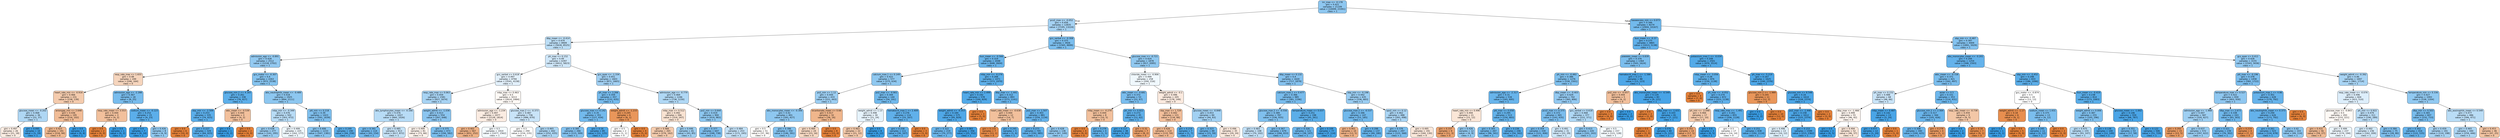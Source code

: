 digraph Tree {
node [shape=box, style="filled, rounded", color="black", fontname="helvetica"] ;
edge [fontname="helvetica"] ;
0 [label="inr_max <= -0.178\ngini = 0.421\nsamples = 21109\nvalue = [10099, 23391]\nclass = 1", fillcolor="#8ec7f0"] ;
1 [label="pco2_max <= -0.052\ngini = 0.456\nsamples = 12835\nvalue = [7195, 13224]\nclass = 1", fillcolor="#a5d2f3"] ;
0 -> 1 [labeldistance=2.5, labelangle=45, headlabel="True"] ;
2 [label="dbp_mean <= -0.414\ngini = 0.479\nsamples = 8909\nvalue = [5630, 8525]\nclass = 1", fillcolor="#bcdef6"] ;
1 -> 2 ;
3 [label="admission_age <= -0.891\ngini = 0.428\nsamples = 2512\nvalue = [1218, 2702]\nclass = 1", fillcolor="#92c9f1"] ;
2 -> 3 ;
4 [label="resp_rate_max <= 1.655\ngini = 0.48\nsamples = 249\nvalue = [246, 164]\nclass = 0", fillcolor="#f6d5bd"] ;
3 -> 4 ;
5 [label="heart_rate_min <= -0.916\ngini = 0.466\nsamples = 231\nvalue = [238, 139]\nclass = 0", fillcolor="#f4cbad"] ;
4 -> 5 ;
6 [label="glucose_mean <= -0.202\ngini = 0.468\nsamples = 36\nvalue = [22, 37]\nclass = 1", fillcolor="#afd7f4"] ;
5 -> 6 ;
7 [label="gini = 0.497\nsamples = 26\nvalue = [21, 18]\nclass = 0", fillcolor="#fbede3"] ;
6 -> 7 ;
8 [label="gini = 0.095\nsamples = 10\nvalue = [1, 19]\nclass = 1", fillcolor="#43a2e6"] ;
6 -> 8 ;
9 [label="aniongap_min <= 2.648\ngini = 0.436\nsamples = 195\nvalue = [216, 102]\nclass = 0", fillcolor="#f1bc96"] ;
5 -> 9 ;
10 [label="gini = 0.423\nsamples = 191\nvalue = [216, 94]\nclass = 0", fillcolor="#f0b88f"] ;
9 -> 10 ;
11 [label="gini = 0.0\nsamples = 4\nvalue = [0, 8]\nclass = 1", fillcolor="#399de5"] ;
9 -> 11 ;
12 [label="admission_age <= -2.288\ngini = 0.367\nsamples = 18\nvalue = [8, 25]\nclass = 1", fillcolor="#78bced"] ;
4 -> 12 ;
13 [label="resp_rate_mean <= 3.553\ngini = 0.444\nsamples = 3\nvalue = [4, 2]\nclass = 0", fillcolor="#f2c09c"] ;
12 -> 13 ;
14 [label="gini = 0.0\nsamples = 2\nvalue = [4, 0]\nclass = 0", fillcolor="#e58139"] ;
13 -> 14 ;
15 [label="gini = 0.0\nsamples = 1\nvalue = [0, 2]\nclass = 1", fillcolor="#399de5"] ;
13 -> 15 ;
16 [label="sodium_mean <= -0.123\ngini = 0.252\nsamples = 15\nvalue = [4, 23]\nclass = 1", fillcolor="#5baeea"] ;
12 -> 16 ;
17 [label="gini = 0.0\nsamples = 7\nvalue = [0, 14]\nclass = 1", fillcolor="#399de5"] ;
16 -> 17 ;
18 [label="gini = 0.426\nsamples = 8\nvalue = [4, 9]\nclass = 1", fillcolor="#91c9f1"] ;
16 -> 18 ;
19 [label="gcs_motor <= -0.307\ngini = 0.4\nsamples = 2263\nvalue = [972, 2538]\nclass = 1", fillcolor="#85c3ef"] ;
3 -> 19 ;
20 [label="glucose_min.2 <= 4.183\ngini = 0.261\nsamples = 338\nvalue = [78, 427]\nclass = 1", fillcolor="#5dafea"] ;
19 -> 20 ;
21 [label="sbp_min <= -2.509\ngini = 0.253\nsamples = 335\nvalue = [74, 425]\nclass = 1", fillcolor="#5baeea"] ;
20 -> 21 ;
22 [label="gini = 0.0\nsamples = 6\nvalue = [10, 0]\nclass = 0", fillcolor="#e58139"] ;
21 -> 22 ;
23 [label="gini = 0.227\nsamples = 329\nvalue = [64, 425]\nclass = 1", fillcolor="#57ace9"] ;
21 -> 23 ;
24 [label="wbc_mean <= -0.539\ngini = 0.444\nsamples = 3\nvalue = [4, 2]\nclass = 0", fillcolor="#f2c09c"] ;
20 -> 24 ;
25 [label="gini = 0.0\nsamples = 1\nvalue = [0, 2]\nclass = 1", fillcolor="#399de5"] ;
24 -> 25 ;
26 [label="gini = 0.0\nsamples = 2\nvalue = [4, 0]\nclass = 0", fillcolor="#e58139"] ;
24 -> 26 ;
27 [label="abs_neutrophils_mean <= -0.489\ngini = 0.418\nsamples = 1925\nvalue = [894, 2111]\nclass = 1", fillcolor="#8dc7f0"] ;
19 -> 27 ;
28 [label="mbp_min <= -0.349\ngini = 0.476\nsamples = 502\nvalue = [303, 472]\nclass = 1", fillcolor="#b8dcf6"] ;
27 -> 28 ;
29 [label="gini = 0.438\nsamples = 277\nvalue = [141, 295]\nclass = 1", fillcolor="#98ccf1"] ;
28 -> 29 ;
30 [label="gini = 0.499\nsamples = 225\nvalue = [162, 177]\nclass = 1", fillcolor="#eef7fd"] ;
28 -> 30 ;
31 [label="ptt_min <= 0.218\ngini = 0.39\nsamples = 1423\nvalue = [591, 1639]\nclass = 1", fillcolor="#80c0ee"] ;
27 -> 31 ;
32 [label="gini = 0.406\nsamples = 1233\nvalue = [547, 1381]\nclass = 1", fillcolor="#87c4ef"] ;
31 -> 32 ;
33 [label="gini = 0.249\nsamples = 190\nvalue = [44, 258]\nclass = 1", fillcolor="#5baee9"] ;
31 -> 33 ;
34 [label="ph_max <= 0.152\ngini = 0.49\nsamples = 6397\nvalue = [4412, 5823]\nclass = 1", fillcolor="#cfe7f9"] ;
2 -> 34 ;
35 [label="gcs_verbal <= 0.618\ngini = 0.497\nsamples = 4794\nvalue = [3541, 4158]\nclass = 1", fillcolor="#e2f0fb"] ;
34 -> 35 ;
36 [label="resp_rate_max <= 0.063\ngini = 0.459\nsamples = 1581\nvalue = [927, 1674]\nclass = 1", fillcolor="#a7d3f3"] ;
35 -> 36 ;
37 [label="abs_lymphocytes_mean <= -0.166\ngini = 0.476\nsamples = 1027\nvalue = [660, 1026]\nclass = 1", fillcolor="#b8dcf6"] ;
36 -> 37 ;
38 [label="gini = 0.341\nsamples = 114\nvalue = [43, 154]\nclass = 1", fillcolor="#70b8ec"] ;
37 -> 38 ;
39 [label="gini = 0.485\nsamples = 913\nvalue = [617, 872]\nclass = 1", fillcolor="#c5e2f7"] ;
37 -> 39 ;
40 [label="weight_admit <= -1.036\ngini = 0.413\nsamples = 554\nvalue = [267, 648]\nclass = 1", fillcolor="#8bc5f0"] ;
36 -> 40 ;
41 [label="gini = 0.499\nsamples = 81\nvalue = [73, 66]\nclass = 0", fillcolor="#fdf3ec"] ;
40 -> 41 ;
42 [label="gini = 0.375\nsamples = 473\nvalue = [194, 582]\nclass = 1", fillcolor="#7bbeee"] ;
40 -> 42 ;
43 [label="mbp_max <= 0.463\ngini = 0.5\nsamples = 3213\nvalue = [2614, 2484]\nclass = 0", fillcolor="#fef9f5"] ;
35 -> 43 ;
44 [label="admission_age <= -1.234\ngini = 0.497\nsamples = 2477\nvalue = [2128, 1814]\nclass = 0", fillcolor="#fbece2"] ;
43 -> 44 ;
45 [label="gini = 0.402\nsamples = 567\nvalue = [651, 252]\nclass = 0", fillcolor="#efb286"] ;
44 -> 45 ;
46 [label="gini = 0.5\nsamples = 1910\nvalue = [1477, 1562]\nclass = 1", fillcolor="#f4fafe"] ;
44 -> 46 ;
47 [label="glucose_max.2 <= -0.373\ngini = 0.487\nsamples = 736\nvalue = [486, 670]\nclass = 1", fillcolor="#c9e4f8"] ;
43 -> 47 ;
48 [label="gini = 0.5\nsamples = 294\nvalue = [234, 235]\nclass = 1", fillcolor="#feffff"] ;
47 -> 48 ;
49 [label="gini = 0.465\nsamples = 442\nvalue = [252, 435]\nclass = 1", fillcolor="#acd6f4"] ;
47 -> 49 ;
50 [label="gcs_eyes <= -1.334\ngini = 0.451\nsamples = 1603\nvalue = [871, 1665]\nclass = 1", fillcolor="#a1d0f3"] ;
34 -> 50 ;
51 [label="ph_max <= 3.266\ngini = 0.359\nsamples = 357\nvalue = [133, 435]\nclass = 1", fillcolor="#76bbed"] ;
50 -> 51 ;
52 [label="glucose_max <= 0.142\ngini = 0.35\nsamples = 351\nvalue = [127, 434]\nclass = 1", fillcolor="#73baed"] ;
51 -> 52 ;
53 [label="gini = 0.395\nsamples = 266\nvalue = [115, 309]\nclass = 1", fillcolor="#83c1ef"] ;
52 -> 53 ;
54 [label="gini = 0.16\nsamples = 85\nvalue = [12, 125]\nclass = 1", fillcolor="#4ca6e7"] ;
52 -> 54 ;
55 [label="weight_admit <= -1.233\ngini = 0.245\nsamples = 6\nvalue = [6, 1]\nclass = 0", fillcolor="#e9965a"] ;
51 -> 55 ;
56 [label="gini = 0.5\nsamples = 2\nvalue = [1, 1]\nclass = 0", fillcolor="#ffffff"] ;
55 -> 56 ;
57 [label="gini = 0.0\nsamples = 4\nvalue = [5, 0]\nclass = 0", fillcolor="#e58139"] ;
55 -> 57 ;
58 [label="admission_age <= -0.779\ngini = 0.469\nsamples = 1246\nvalue = [738, 1230]\nclass = 1", fillcolor="#b0d8f5"] ;
50 -> 58 ;
59 [label="mbp_max <= 0.512\ngini = 0.492\nsamples = 346\nvalue = [319, 247]\nclass = 0", fillcolor="#f9e3d2"] ;
58 -> 59 ;
60 [label="gini = 0.466\nsamples = 265\nvalue = [276, 162]\nclass = 0", fillcolor="#f4cbad"] ;
59 -> 60 ;
61 [label="gini = 0.446\nsamples = 81\nvalue = [43, 85]\nclass = 1", fillcolor="#9dcff2"] ;
59 -> 61 ;
62 [label="po2_min <= 0.644\ngini = 0.419\nsamples = 900\nvalue = [419, 983]\nclass = 1", fillcolor="#8dc7f0"] ;
58 -> 62 ;
63 [label="gini = 0.377\nsamples = 647\nvalue = [248, 738]\nclass = 1", fillcolor="#7cbeee"] ;
62 -> 63 ;
64 [label="gini = 0.484\nsamples = 253\nvalue = [171, 245]\nclass = 1", fillcolor="#c3e1f7"] ;
62 -> 64 ;
65 [label="gcs_verbal <= -0.308\ngini = 0.375\nsamples = 3926\nvalue = [1565, 4699]\nclass = 1", fillcolor="#7bbeee"] ;
1 -> 65 ;
66 [label="bun_mean <= -0.566\ngini = 0.319\nsamples = 2048\nvalue = [648, 2604]\nclass = 1", fillcolor="#6ab5eb"] ;
65 -> 66 ;
67 [label="calcium_max.1 <= 0.149\ngini = 0.422\nsamples = 577\nvalue = [275, 634]\nclass = 1", fillcolor="#8fc8f0"] ;
66 -> 67 ;
68 [label="po2_min <= 1.12\ngini = 0.444\nsamples = 433\nvalue = [221, 443]\nclass = 1", fillcolor="#9ccef2"] ;
67 -> 68 ;
69 [label="abs_monocytes_mean <= -0.306\ngini = 0.42\nsamples = 401\nvalue = [183, 427]\nclass = 1", fillcolor="#8ec7f0"] ;
68 -> 69 ;
70 [label="gini = 0.5\nsamples = 51\nvalue = [37, 36]\nclass = 0", fillcolor="#fefcfa"] ;
69 -> 70 ;
71 [label="gini = 0.396\nsamples = 350\nvalue = [146, 391]\nclass = 1", fillcolor="#83c2ef"] ;
69 -> 71 ;
72 [label="bicarbonate_mean <= 0.66\ngini = 0.417\nsamples = 32\nvalue = [38, 16]\nclass = 0", fillcolor="#f0b68c"] ;
68 -> 72 ;
73 [label="gini = 0.484\nsamples = 24\nvalue = [23, 16]\nclass = 0", fillcolor="#f7d9c3"] ;
72 -> 73 ;
74 [label="gini = 0.0\nsamples = 8\nvalue = [15, 0]\nclass = 0", fillcolor="#e58139"] ;
72 -> 74 ;
75 [label="po2_max <= -0.901\ngini = 0.344\nsamples = 144\nvalue = [54, 191]\nclass = 1", fillcolor="#71b9ec"] ;
67 -> 75 ;
76 [label="weight_admit <= 1.13\ngini = 0.498\nsamples = 30\nvalue = [21, 24]\nclass = 1", fillcolor="#e6f3fc"] ;
75 -> 76 ;
77 [label="gini = 0.463\nsamples = 22\nvalue = [21, 12]\nclass = 0", fillcolor="#f4c9aa"] ;
76 -> 77 ;
78 [label="gini = 0.0\nsamples = 8\nvalue = [0, 12]\nclass = 1", fillcolor="#399de5"] ;
76 -> 78 ;
79 [label="hematocrit_max.1 <= 2.409\ngini = 0.276\nsamples = 114\nvalue = [33, 167]\nclass = 1", fillcolor="#60b0ea"] ;
75 -> 79 ;
80 [label="gini = 0.258\nsamples = 111\nvalue = [30, 167]\nclass = 1", fillcolor="#5dafea"] ;
79 -> 80 ;
81 [label="gini = 0.0\nsamples = 3\nvalue = [3, 0]\nclass = 0", fillcolor="#e58139"] ;
79 -> 81 ;
82 [label="mbp_min <= -0.276\ngini = 0.268\nsamples = 1471\nvalue = [373, 1970]\nclass = 1", fillcolor="#5eb0ea"] ;
66 -> 82 ;
83 [label="heart_rate_min <= 2.499\ngini = 0.192\nsamples = 578\nvalue = [100, 829]\nclass = 1", fillcolor="#51a9e8"] ;
82 -> 83 ;
84 [label="weight_admit <= -0.353\ngini = 0.184\nsamples = 575\nvalue = [95, 829]\nclass = 1", fillcolor="#50a8e8"] ;
83 -> 84 ;
85 [label="gini = 0.322\nsamples = 219\nvalue = [70, 277]\nclass = 1", fillcolor="#6bb6ec"] ;
84 -> 85 ;
86 [label="gini = 0.083\nsamples = 356\nvalue = [25, 552]\nclass = 1", fillcolor="#42a1e6"] ;
84 -> 86 ;
87 [label="gini = 0.0\nsamples = 3\nvalue = [5, 0]\nclass = 0", fillcolor="#e58139"] ;
83 -> 87 ;
88 [label="dbp_max <= -1.441\ngini = 0.312\nsamples = 893\nvalue = [273, 1141]\nclass = 1", fillcolor="#68b4eb"] ;
82 -> 88 ;
89 [label="heart_rate_mean <= -0.638\ngini = 0.444\nsamples = 12\nvalue = [14, 7]\nclass = 0", fillcolor="#f2c09c"] ;
88 -> 89 ;
90 [label="gini = 0.133\nsamples = 7\nvalue = [13, 1]\nclass = 0", fillcolor="#e78b48"] ;
89 -> 90 ;
91 [label="gini = 0.245\nsamples = 5\nvalue = [1, 6]\nclass = 1", fillcolor="#5aade9"] ;
89 -> 91 ;
92 [label="po2_max <= 1.507\ngini = 0.303\nsamples = 881\nvalue = [259, 1134]\nclass = 1", fillcolor="#66b3eb"] ;
88 -> 92 ;
93 [label="gini = 0.273\nsamples = 745\nvalue = [192, 985]\nclass = 1", fillcolor="#60b0ea"] ;
92 -> 93 ;
94 [label="gini = 0.428\nsamples = 136\nvalue = [67, 149]\nclass = 1", fillcolor="#92c9f1"] ;
92 -> 94 ;
95 [label="glucose_max <= -0.721\ngini = 0.424\nsamples = 1878\nvalue = [917, 2095]\nclass = 1", fillcolor="#90c8f0"] ;
65 -> 95 ;
96 [label="chloride_mean <= -0.906\ngini = 0.499\nsamples = 258\nvalue = [200, 216]\nclass = 1", fillcolor="#f0f8fd"] ;
95 -> 96 ;
97 [label="wbc_mean <= -0.681\ngini = 0.372\nsamples = 53\nvalue = [22, 67]\nclass = 1", fillcolor="#7abdee"] ;
96 -> 97 ;
98 [label="mbp_mean <= -0.279\ngini = 0.444\nsamples = 8\nvalue = [10, 5]\nclass = 0", fillcolor="#f2c09c"] ;
97 -> 98 ;
99 [label="gini = 0.0\nsamples = 4\nvalue = [9, 0]\nclass = 0", fillcolor="#e58139"] ;
98 -> 99 ;
100 [label="gini = 0.278\nsamples = 4\nvalue = [1, 5]\nclass = 1", fillcolor="#61b1ea"] ;
98 -> 100 ;
101 [label="ph_min <= 0.922\ngini = 0.272\nsamples = 45\nvalue = [12, 62]\nclass = 1", fillcolor="#5fb0ea"] ;
97 -> 101 ;
102 [label="gini = 0.117\nsamples = 38\nvalue = [4, 60]\nclass = 1", fillcolor="#46a4e7"] ;
101 -> 102 ;
103 [label="gini = 0.32\nsamples = 7\nvalue = [8, 2]\nclass = 0", fillcolor="#eca06a"] ;
101 -> 103 ;
104 [label="weight_admit <= -0.1\ngini = 0.496\nsamples = 205\nvalue = [178, 149]\nclass = 0", fillcolor="#fbeadf"] ;
96 -> 104 ;
105 [label="sbp_max <= 1.729\ngini = 0.442\nsamples = 121\nvalue = [134, 66]\nclass = 0", fillcolor="#f2bf9b"] ;
104 -> 105 ;
106 [label="gini = 0.426\nsamples = 114\nvalue = [133, 59]\nclass = 0", fillcolor="#f1b991"] ;
105 -> 106 ;
107 [label="gini = 0.219\nsamples = 7\nvalue = [1, 7]\nclass = 1", fillcolor="#55abe9"] ;
105 -> 107 ;
108 [label="glucose_mean <= -0.848\ngini = 0.453\nsamples = 84\nvalue = [44, 83]\nclass = 1", fillcolor="#a2d1f3"] ;
104 -> 108 ;
109 [label="gini = 0.323\nsamples = 49\nvalue = [15, 59]\nclass = 1", fillcolor="#6bb6ec"] ;
108 -> 109 ;
110 [label="gini = 0.496\nsamples = 35\nvalue = [29, 24]\nclass = 0", fillcolor="#fbe9dd"] ;
108 -> 110 ;
111 [label="dbp_mean <= 0.132\ngini = 0.4\nsamples = 1620\nvalue = [717, 1879]\nclass = 1", fillcolor="#85c2ef"] ;
95 -> 111 ;
112 [label="calcium_max.1 <= 0.477\ngini = 0.366\nsamples = 985\nvalue = [381, 1196]\nclass = 1", fillcolor="#78bced"] ;
111 -> 112 ;
113 [label="glucose_max.2 <= -0.556\ngini = 0.389\nsamples = 787\nvalue = [336, 935]\nclass = 1", fillcolor="#80c0ee"] ;
112 -> 113 ;
114 [label="gini = 0.483\nsamples = 108\nvalue = [70, 102]\nclass = 1", fillcolor="#c1e0f7"] ;
113 -> 114 ;
115 [label="gini = 0.367\nsamples = 679\nvalue = [266, 833]\nclass = 1", fillcolor="#78bced"] ;
113 -> 115 ;
116 [label="temperature_mean <= 0.037\ngini = 0.251\nsamples = 198\nvalue = [45, 261]\nclass = 1", fillcolor="#5baee9"] ;
112 -> 116 ;
117 [label="gini = 0.326\nsamples = 121\nvalue = [38, 147]\nclass = 1", fillcolor="#6cb6ec"] ;
116 -> 117 ;
118 [label="gini = 0.109\nsamples = 77\nvalue = [7, 114]\nclass = 1", fillcolor="#45a3e7"] ;
116 -> 118 ;
119 [label="sbp_min <= -0.198\ngini = 0.442\nsamples = 635\nvalue = [336, 683]\nclass = 1", fillcolor="#9acdf2"] ;
111 -> 119 ;
120 [label="glucose_max.2 <= -0.537\ngini = 0.346\nsamples = 147\nvalue = [53, 185]\nclass = 1", fillcolor="#72b9ec"] ;
119 -> 120 ;
121 [label="gini = 0.401\nsamples = 10\nvalue = [13, 5]\nclass = 0", fillcolor="#efb185"] ;
120 -> 121 ;
122 [label="gini = 0.298\nsamples = 137\nvalue = [40, 180]\nclass = 1", fillcolor="#65b3eb"] ;
120 -> 122 ;
123 [label="spo2_min <= 0.12\ngini = 0.462\nsamples = 488\nvalue = [283, 498]\nclass = 1", fillcolor="#aad5f4"] ;
119 -> 123 ;
124 [label="gini = 0.376\nsamples = 297\nvalue = [123, 368]\nclass = 1", fillcolor="#7bbeee"] ;
123 -> 124 ;
125 [label="gini = 0.495\nsamples = 191\nvalue = [160, 130]\nclass = 0", fillcolor="#fae7da"] ;
123 -> 125 ;
126 [label="baseexcess_min <= 0.073\ngini = 0.346\nsamples = 8274\nvalue = [2904, 10167]\nclass = 1", fillcolor="#72b9ec"] ;
0 -> 126 [labeldistance=2.5, labelangle=-45, headlabel="False"] ;
127 [label="bun_mean <= -0.37\ngini = 0.275\nsamples = 3865\nvalue = [1013, 5138]\nclass = 1", fillcolor="#60b0ea"] ;
126 -> 127 ;
128 [label="platelets_mean <= 0.839\ngini = 0.376\nsamples = 1364\nvalue = [543, 1624]\nclass = 1", fillcolor="#7bbeee"] ;
127 -> 128 ;
129 [label="ph_min <= -0.482\ngini = 0.386\nsamples = 1276\nvalue = [530, 1501]\nclass = 1", fillcolor="#7fc0ee"] ;
128 -> 129 ;
130 [label="admission_age <= -2.317\ngini = 0.31\nsamples = 534\nvalue = [165, 695]\nclass = 1", fillcolor="#68b4eb"] ;
129 -> 130 ;
131 [label="heart_rate_min <= 0.496\ngini = 0.494\nsamples = 21\nvalue = [15, 12]\nclass = 0", fillcolor="#fae6d7"] ;
130 -> 131 ;
132 [label="gini = 0.337\nsamples = 9\nvalue = [11, 3]\nclass = 0", fillcolor="#eca36f"] ;
131 -> 132 ;
133 [label="gini = 0.426\nsamples = 12\nvalue = [4, 9]\nclass = 1", fillcolor="#91c9f1"] ;
131 -> 133 ;
134 [label="ptt_max <= 0.058\ngini = 0.295\nsamples = 513\nvalue = [150, 683]\nclass = 1", fillcolor="#64b3eb"] ;
130 -> 134 ;
135 [label="gini = 0.343\nsamples = 267\nvalue = [96, 341]\nclass = 1", fillcolor="#71b9ec"] ;
134 -> 135 ;
136 [label="gini = 0.236\nsamples = 246\nvalue = [54, 342]\nclass = 1", fillcolor="#58ace9"] ;
134 -> 136 ;
137 [label="dbp_mean <= -0.403\ngini = 0.429\nsamples = 742\nvalue = [365, 806]\nclass = 1", fillcolor="#93c9f1"] ;
129 -> 137 ;
138 [label="pco2_max <= 0.375\ngini = 0.372\nsamples = 365\nvalue = [143, 435]\nclass = 1", fillcolor="#7abdee"] ;
137 -> 138 ;
139 [label="gini = 0.354\nsamples = 334\nvalue = [121, 406]\nclass = 1", fillcolor="#74baed"] ;
138 -> 139 ;
140 [label="gini = 0.491\nsamples = 31\nvalue = [22, 29]\nclass = 1", fillcolor="#cfe7f9"] ;
138 -> 140 ;
141 [label="gcs_verbal <= 0.618\ngini = 0.468\nsamples = 377\nvalue = [222, 371]\nclass = 1", fillcolor="#afd8f5"] ;
137 -> 141 ;
142 [label="gini = 0.415\nsamples = 220\nvalue = [101, 243]\nclass = 1", fillcolor="#8bc6f0"] ;
141 -> 142 ;
143 [label="gini = 0.5\nsamples = 157\nvalue = [121, 128]\nclass = 1", fillcolor="#f4fafe"] ;
141 -> 143 ;
144 [label="hematocrit_max.1 <= -1.586\ngini = 0.173\nsamples = 88\nvalue = [13, 123]\nclass = 1", fillcolor="#4ea7e8"] ;
128 -> 144 ;
145 [label="po2_min <= -0.057\ngini = 0.444\nsamples = 5\nvalue = [4, 2]\nclass = 0", fillcolor="#f2c09c"] ;
144 -> 145 ;
146 [label="gini = 0.0\nsamples = 3\nvalue = [4, 0]\nclass = 0", fillcolor="#e58139"] ;
145 -> 146 ;
147 [label="gini = 0.0\nsamples = 2\nvalue = [0, 2]\nclass = 1", fillcolor="#399de5"] ;
145 -> 147 ;
148 [label="abs_monocytes_mean <= -0.549\ngini = 0.129\nsamples = 83\nvalue = [9, 121]\nclass = 1", fillcolor="#48a4e7"] ;
144 -> 148 ;
149 [label="gini = 0.0\nsamples = 2\nvalue = [2, 0]\nclass = 0", fillcolor="#e58139"] ;
148 -> 149 ;
150 [label="dbp_max <= -1.631\ngini = 0.103\nsamples = 81\nvalue = [7, 121]\nclass = 1", fillcolor="#44a3e7"] ;
148 -> 150 ;
151 [label="gini = 0.0\nsamples = 1\nvalue = [2, 0]\nclass = 0", fillcolor="#e58139"] ;
150 -> 151 ;
152 [label="gini = 0.076\nsamples = 80\nvalue = [5, 121]\nclass = 1", fillcolor="#41a1e6"] ;
150 -> 152 ;
153 [label="potassium_max.1 <= -0.034\ngini = 0.208\nsamples = 2501\nvalue = [470, 3514]\nclass = 1", fillcolor="#53aae8"] ;
127 -> 153 ;
154 [label="mbp_mean <= -3.056\ngini = 0.28\nsamples = 876\nvalue = [230, 1138]\nclass = 1", fillcolor="#61b1ea"] ;
153 -> 154 ;
155 [label="gini = 0.0\nsamples = 4\nvalue = [7, 0]\nclass = 0", fillcolor="#e58139"] ;
154 -> 155 ;
156 [label="ph_max <= -4.052\ngini = 0.274\nsamples = 872\nvalue = [223, 1138]\nclass = 1", fillcolor="#60b0ea"] ;
154 -> 156 ;
157 [label="ph_min <= -2.048\ngini = 0.466\nsamples = 17\nvalue = [17, 10]\nclass = 0", fillcolor="#f4cbad"] ;
156 -> 157 ;
158 [label="gini = 0.351\nsamples = 14\nvalue = [17, 5]\nclass = 0", fillcolor="#eda673"] ;
157 -> 158 ;
159 [label="gini = 0.0\nsamples = 3\nvalue = [0, 5]\nclass = 1", fillcolor="#399de5"] ;
157 -> 159 ;
160 [label="resp_rate_max <= -1.491\ngini = 0.261\nsamples = 855\nvalue = [206, 1128]\nclass = 1", fillcolor="#5dafea"] ;
156 -> 160 ;
161 [label="gini = 0.5\nsamples = 17\nvalue = [14, 14]\nclass = 0", fillcolor="#ffffff"] ;
160 -> 161 ;
162 [label="gini = 0.251\nsamples = 838\nvalue = [192, 1114]\nclass = 1", fillcolor="#5baee9"] ;
160 -> 162 ;
163 [label="ph_max <= -5.219\ngini = 0.167\nsamples = 1625\nvalue = [240, 2376]\nclass = 1", fillcolor="#4da7e8"] ;
153 -> 163 ;
164 [label="glucose_min.2 <= -1.989\ngini = 0.245\nsamples = 11\nvalue = [12, 2]\nclass = 0", fillcolor="#e9965a"] ;
163 -> 164 ;
165 [label="gini = 0.0\nsamples = 1\nvalue = [0, 2]\nclass = 1", fillcolor="#399de5"] ;
164 -> 165 ;
166 [label="gini = 0.0\nsamples = 10\nvalue = [12, 0]\nclass = 0", fillcolor="#e58139"] ;
164 -> 166 ;
167 [label="glucose_min <= 8.548\ngini = 0.16\nsamples = 1614\nvalue = [228, 2374]\nclass = 1", fillcolor="#4ca6e7"] ;
163 -> 167 ;
168 [label="po2_max <= -1.446\ngini = 0.158\nsamples = 1612\nvalue = [225, 2374]\nclass = 1", fillcolor="#4ca6e7"] ;
167 -> 168 ;
169 [label="gini = 0.496\nsamples = 13\nvalue = [10, 12]\nclass = 1", fillcolor="#deeffb"] ;
168 -> 169 ;
170 [label="gini = 0.153\nsamples = 1599\nvalue = [215, 2362]\nclass = 1", fillcolor="#4ba6e7"] ;
168 -> 170 ;
171 [label="gini = 0.0\nsamples = 2\nvalue = [3, 0]\nclass = 0", fillcolor="#e58139"] ;
167 -> 171 ;
172 [label="sbp_min <= -0.487\ngini = 0.397\nsamples = 4409\nvalue = [1891, 5029]\nclass = 1", fillcolor="#83c2ef"] ;
126 -> 172 ;
173 [label="abs_monocytes_mean <= -0.201\ngini = 0.294\nsamples = 1254\nvalue = [348, 1593]\nclass = 1", fillcolor="#64b2eb"] ;
172 -> 173 ;
174 [label="wbc_mean <= -0.728\ngini = 0.371\nsamples = 421\nvalue = [162, 497]\nclass = 1", fillcolor="#7abded"] ;
173 -> 174 ;
175 [label="ph_max <= 0.152\ngini = 0.488\nsamples = 68\nvalue = [48, 66]\nclass = 1", fillcolor="#c9e4f8"] ;
174 -> 175 ;
176 [label="dbp_max <= -1.466\ngini = 0.499\nsamples = 55\nvalue = [46, 42]\nclass = 0", fillcolor="#fdf4ee"] ;
175 -> 176 ;
177 [label="gini = 0.0\nsamples = 3\nvalue = [0, 5]\nclass = 1", fillcolor="#399de5"] ;
176 -> 177 ;
178 [label="gini = 0.494\nsamples = 52\nvalue = [46, 37]\nclass = 0", fillcolor="#fae6d8"] ;
176 -> 178 ;
179 [label="mbp_mean <= 0.487\ngini = 0.142\nsamples = 13\nvalue = [2, 24]\nclass = 1", fillcolor="#49a5e7"] ;
175 -> 179 ;
180 [label="gini = 0.077\nsamples = 12\nvalue = [1, 24]\nclass = 1", fillcolor="#41a1e6"] ;
179 -> 180 ;
181 [label="gini = 0.0\nsamples = 1\nvalue = [1, 0]\nclass = 0", fillcolor="#e58139"] ;
179 -> 181 ;
182 [label="asian <= 0.5\ngini = 0.331\nsamples = 353\nvalue = [114, 431]\nclass = 1", fillcolor="#6db7ec"] ;
174 -> 182 ;
183 [label="glucose_min.2 <= 2.564\ngini = 0.317\nsamples = 344\nvalue = [105, 426]\nclass = 1", fillcolor="#6ab5eb"] ;
182 -> 183 ;
184 [label="gini = 0.308\nsamples = 340\nvalue = [100, 425]\nclass = 1", fillcolor="#68b4eb"] ;
183 -> 184 ;
185 [label="gini = 0.278\nsamples = 4\nvalue = [5, 1]\nclass = 0", fillcolor="#ea9a61"] ;
183 -> 185 ;
186 [label="resp_rate_mean <= -0.738\ngini = 0.459\nsamples = 9\nvalue = [9, 5]\nclass = 0", fillcolor="#f3c7a7"] ;
182 -> 186 ;
187 [label="gini = 0.0\nsamples = 2\nvalue = [0, 4]\nclass = 1", fillcolor="#399de5"] ;
186 -> 187 ;
188 [label="gini = 0.18\nsamples = 7\nvalue = [9, 1]\nclass = 0", fillcolor="#e88f4f"] ;
186 -> 188 ;
189 [label="sbp_min <= -2.452\ngini = 0.248\nsamples = 833\nvalue = [186, 1096]\nclass = 1", fillcolor="#5baee9"] ;
173 -> 189 ;
190 [label="gcs_motor <= -0.874\ngini = 0.5\nsamples = 19\nvalue = [13, 13]\nclass = 0", fillcolor="#ffffff"] ;
189 -> 190 ;
191 [label="weight_admit <= -1.17\ngini = 0.18\nsamples = 6\nvalue = [9, 1]\nclass = 0", fillcolor="#e88f4f"] ;
190 -> 191 ;
192 [label="gini = 0.0\nsamples = 1\nvalue = [0, 1]\nclass = 1", fillcolor="#399de5"] ;
191 -> 192 ;
193 [label="gini = 0.0\nsamples = 5\nvalue = [9, 0]\nclass = 0", fillcolor="#e58139"] ;
191 -> 193 ;
194 [label="sodium_mean <= 1.431\ngini = 0.375\nsamples = 13\nvalue = [4, 12]\nclass = 1", fillcolor="#7bbeee"] ;
190 -> 194 ;
195 [label="gini = 0.245\nsamples = 11\nvalue = [2, 12]\nclass = 1", fillcolor="#5aade9"] ;
194 -> 195 ;
196 [label="gini = 0.0\nsamples = 2\nvalue = [2, 0]\nclass = 0", fillcolor="#e58139"] ;
194 -> 196 ;
197 [label="bun_mean <= -0.419\ngini = 0.238\nsamples = 814\nvalue = [173, 1083]\nclass = 1", fillcolor="#59ade9"] ;
189 -> 197 ;
198 [label="weight_admit <= 0.006\ngini = 0.387\nsamples = 255\nvalue = [105, 296]\nclass = 1", fillcolor="#7fc0ee"] ;
197 -> 198 ;
199 [label="gini = 0.475\nsamples = 155\nvalue = [93, 147]\nclass = 1", fillcolor="#b6dbf5"] ;
198 -> 199 ;
200 [label="gini = 0.138\nsamples = 100\nvalue = [12, 149]\nclass = 1", fillcolor="#49a5e7"] ;
198 -> 200 ;
201 [label="glucose_mean <= -1.002\ngini = 0.146\nsamples = 559\nvalue = [68, 787]\nclass = 1", fillcolor="#4aa5e7"] ;
197 -> 201 ;
202 [label="gini = 0.351\nsamples = 53\nvalue = [17, 58]\nclass = 1", fillcolor="#73baed"] ;
201 -> 202 ;
203 [label="gini = 0.122\nsamples = 506\nvalue = [51, 729]\nclass = 1", fillcolor="#47a4e7"] ;
201 -> 203 ;
204 [label="gcs_eyes <= 0.412\ngini = 0.428\nsamples = 3155\nvalue = [1543, 3436]\nclass = 1", fillcolor="#92c9f1"] ;
172 -> 204 ;
205 [label="ptt_max <= -0.196\ngini = 0.378\nsamples = 1458\nvalue = [582, 1722]\nclass = 1", fillcolor="#7cbeee"] ;
204 -> 205 ;
206 [label="temperature_max <= 0.527\ngini = 0.422\nsamples = 830\nvalue = [403, 930]\nclass = 1", fillcolor="#8fc7f0"] ;
205 -> 206 ;
207 [label="admission_age <= -1.968\ngini = 0.447\nsamples = 587\nvalue = [320, 627]\nclass = 1", fillcolor="#9ecff2"] ;
206 -> 207 ;
208 [label="gini = 0.293\nsamples = 15\nvalue = [23, 5]\nclass = 0", fillcolor="#eb9c64"] ;
207 -> 208 ;
209 [label="gini = 0.437\nsamples = 572\nvalue = [297, 622]\nclass = 1", fillcolor="#98ccf1"] ;
207 -> 209 ;
210 [label="dbp_max <= 2.673\ngini = 0.338\nsamples = 243\nvalue = [83, 303]\nclass = 1", fillcolor="#6fb8ec"] ;
206 -> 210 ;
211 [label="gini = 0.321\nsamples = 239\nvalue = [76, 302]\nclass = 1", fillcolor="#6bb6ec"] ;
210 -> 211 ;
212 [label="gini = 0.219\nsamples = 4\nvalue = [7, 1]\nclass = 0", fillcolor="#e99355"] ;
210 -> 212 ;
213 [label="potassium_max.1 <= 4.86\ngini = 0.301\nsamples = 628\nvalue = [179, 792]\nclass = 1", fillcolor="#66b3eb"] ;
205 -> 213 ;
214 [label="abs_neutrophils_mean <= 0.373\ngini = 0.294\nsamples = 626\nvalue = [173, 792]\nclass = 1", fillcolor="#64b2eb"] ;
213 -> 214 ;
215 [label="gini = 0.261\nsamples = 523\nvalue = [124, 678]\nclass = 1", fillcolor="#5dafea"] ;
214 -> 215 ;
216 [label="gini = 0.42\nsamples = 103\nvalue = [49, 114]\nclass = 1", fillcolor="#8ec7f0"] ;
214 -> 216 ;
217 [label="gini = 0.0\nsamples = 2\nvalue = [6, 0]\nclass = 0", fillcolor="#e58139"] ;
213 -> 217 ;
218 [label="weight_admit <= -0.392\ngini = 0.46\nsamples = 1697\nvalue = [961, 1714]\nclass = 1", fillcolor="#a8d4f4"] ;
204 -> 218 ;
219 [label="resp_rate_mean <= -0.076\ngini = 0.496\nsamples = 604\nvalue = [423, 510]\nclass = 1", fillcolor="#ddeefb"] ;
218 -> 219 ;
220 [label="glucose_max <= -0.843\ngini = 0.5\nsamples = 293\nvalue = [233, 221]\nclass = 0", fillcolor="#fef9f5"] ;
219 -> 220 ;
221 [label="gini = 0.431\nsamples = 56\nvalue = [59, 27]\nclass = 0", fillcolor="#f1bb94"] ;
220 -> 221 ;
222 [label="gini = 0.499\nsamples = 237\nvalue = [174, 194]\nclass = 1", fillcolor="#ebf5fc"] ;
220 -> 222 ;
223 [label="ph_min <= 0.922\ngini = 0.479\nsamples = 311\nvalue = [190, 289]\nclass = 1", fillcolor="#bbddf6"] ;
219 -> 223 ;
224 [label="gini = 0.492\nsamples = 236\nvalue = [162, 209]\nclass = 1", fillcolor="#d2e9f9"] ;
223 -> 224 ;
225 [label="gini = 0.384\nsamples = 75\nvalue = [28, 80]\nclass = 1", fillcolor="#7ebfee"] ;
223 -> 225 ;
226 [label="temperature_min <= 0.336\ngini = 0.427\nsamples = 1093\nvalue = [538, 1204]\nclass = 1", fillcolor="#91c9f1"] ;
218 -> 226 ;
227 [label="dbp_min <= 0.503\ngini = 0.365\nsamples = 607\nvalue = [232, 733]\nclass = 1", fillcolor="#78bced"] ;
226 -> 227 ;
228 [label="gini = 0.302\nsamples = 416\nvalue = [122, 535]\nclass = 1", fillcolor="#66b3eb"] ;
227 -> 228 ;
229 [label="gini = 0.459\nsamples = 191\nvalue = [110, 198]\nclass = 1", fillcolor="#a7d3f3"] ;
227 -> 229 ;
230 [label="abs_eosinophils_mean <= 0.549\ngini = 0.477\nsamples = 486\nvalue = [306, 471]\nclass = 1", fillcolor="#baddf6"] ;
226 -> 230 ;
231 [label="gini = 0.465\nsamples = 440\nvalue = [259, 446]\nclass = 1", fillcolor="#acd6f4"] ;
230 -> 231 ;
232 [label="gini = 0.453\nsamples = 46\nvalue = [47, 25]\nclass = 0", fillcolor="#f3c4a2"] ;
230 -> 232 ;
}